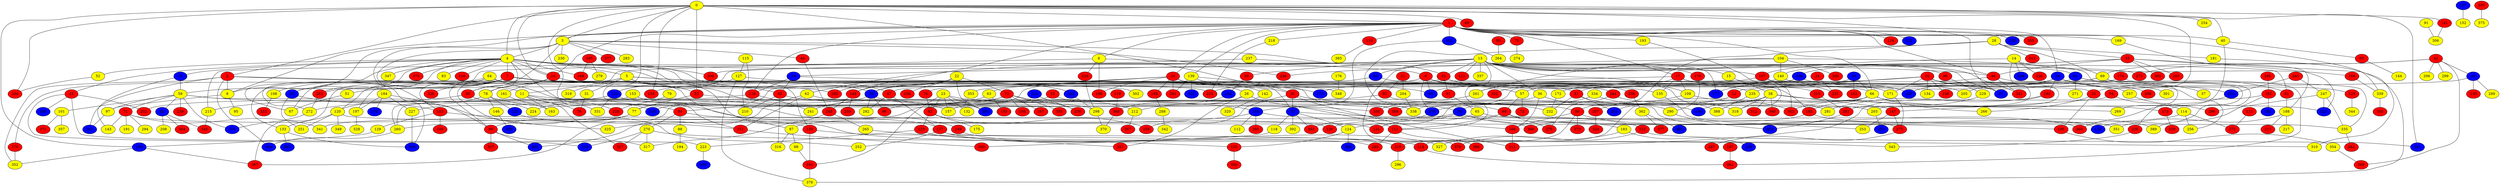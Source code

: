 graph {
0 [style = filled fillcolor = yellow];
1 [style = filled fillcolor = red];
2 [style = filled fillcolor = red];
3 [style = filled fillcolor = yellow];
4 [style = filled fillcolor = yellow];
5 [style = filled fillcolor = yellow];
6 [style = filled fillcolor = yellow];
7 [style = filled fillcolor = red];
8 [style = filled fillcolor = yellow];
9 [style = filled fillcolor = red];
10 [style = filled fillcolor = red];
11 [style = filled fillcolor = yellow];
12 [style = filled fillcolor = red];
13 [style = filled fillcolor = yellow];
14 [style = filled fillcolor = yellow];
15 [style = filled fillcolor = yellow];
16 [style = filled fillcolor = blue];
17 [style = filled fillcolor = red];
18 [style = filled fillcolor = blue];
19 [style = filled fillcolor = red];
20 [style = filled fillcolor = red];
21 [style = filled fillcolor = red];
22 [style = filled fillcolor = yellow];
23 [style = filled fillcolor = yellow];
24 [style = filled fillcolor = red];
25 [style = filled fillcolor = red];
26 [style = filled fillcolor = yellow];
27 [style = filled fillcolor = blue];
28 [style = filled fillcolor = yellow];
29 [style = filled fillcolor = red];
30 [style = filled fillcolor = red];
31 [style = filled fillcolor = yellow];
32 [style = filled fillcolor = red];
33 [style = filled fillcolor = red];
34 [style = filled fillcolor = blue];
35 [style = filled fillcolor = blue];
36 [style = filled fillcolor = yellow];
37 [style = filled fillcolor = yellow];
38 [style = filled fillcolor = yellow];
39 [style = filled fillcolor = blue];
40 [style = filled fillcolor = yellow];
41 [style = filled fillcolor = red];
42 [style = filled fillcolor = red];
43 [style = filled fillcolor = red];
44 [style = filled fillcolor = red];
45 [style = filled fillcolor = red];
46 [style = filled fillcolor = red];
47 [style = filled fillcolor = red];
48 [style = filled fillcolor = blue];
49 [style = filled fillcolor = blue];
50 [style = filled fillcolor = blue];
51 [style = filled fillcolor = yellow];
52 [style = filled fillcolor = yellow];
53 [style = filled fillcolor = red];
54 [style = filled fillcolor = blue];
55 [style = filled fillcolor = red];
56 [style = filled fillcolor = red];
57 [style = filled fillcolor = yellow];
58 [style = filled fillcolor = red];
59 [style = filled fillcolor = yellow];
60 [style = filled fillcolor = blue];
61 [style = filled fillcolor = red];
62 [style = filled fillcolor = yellow];
63 [style = filled fillcolor = yellow];
64 [style = filled fillcolor = yellow];
65 [style = filled fillcolor = yellow];
66 [style = filled fillcolor = yellow];
67 [style = filled fillcolor = yellow];
68 [style = filled fillcolor = red];
69 [style = filled fillcolor = yellow];
70 [style = filled fillcolor = blue];
71 [style = filled fillcolor = red];
72 [style = filled fillcolor = red];
73 [style = filled fillcolor = red];
74 [style = filled fillcolor = red];
75 [style = filled fillcolor = red];
76 [style = filled fillcolor = red];
77 [style = filled fillcolor = yellow];
78 [style = filled fillcolor = yellow];
79 [style = filled fillcolor = yellow];
80 [style = filled fillcolor = red];
81 [style = filled fillcolor = red];
82 [style = filled fillcolor = blue];
83 [style = filled fillcolor = yellow];
84 [style = filled fillcolor = red];
85 [style = filled fillcolor = red];
86 [style = filled fillcolor = blue];
87 [style = filled fillcolor = yellow];
88 [style = filled fillcolor = yellow];
89 [style = filled fillcolor = red];
90 [style = filled fillcolor = red];
91 [style = filled fillcolor = yellow];
92 [style = filled fillcolor = red];
93 [style = filled fillcolor = red];
94 [style = filled fillcolor = red];
95 [style = filled fillcolor = yellow];
96 [style = filled fillcolor = red];
97 [style = filled fillcolor = yellow];
98 [style = filled fillcolor = yellow];
99 [style = filled fillcolor = red];
100 [style = filled fillcolor = blue];
101 [style = filled fillcolor = yellow];
102 [style = filled fillcolor = blue];
103 [style = filled fillcolor = red];
104 [style = filled fillcolor = yellow];
105 [style = filled fillcolor = blue];
106 [style = filled fillcolor = blue];
107 [style = filled fillcolor = red];
108 [style = filled fillcolor = yellow];
109 [style = filled fillcolor = yellow];
110 [style = filled fillcolor = red];
111 [style = filled fillcolor = red];
112 [style = filled fillcolor = yellow];
113 [style = filled fillcolor = red];
114 [style = filled fillcolor = yellow];
115 [style = filled fillcolor = yellow];
116 [style = filled fillcolor = red];
117 [style = filled fillcolor = blue];
118 [style = filled fillcolor = yellow];
119 [style = filled fillcolor = red];
120 [style = filled fillcolor = yellow];
121 [style = filled fillcolor = blue];
122 [style = filled fillcolor = red];
123 [style = filled fillcolor = red];
124 [style = filled fillcolor = yellow];
125 [style = filled fillcolor = blue];
126 [style = filled fillcolor = blue];
127 [style = filled fillcolor = yellow];
128 [style = filled fillcolor = red];
129 [style = filled fillcolor = yellow];
130 [style = filled fillcolor = red];
131 [style = filled fillcolor = red];
132 [style = filled fillcolor = yellow];
133 [style = filled fillcolor = yellow];
134 [style = filled fillcolor = yellow];
135 [style = filled fillcolor = yellow];
136 [style = filled fillcolor = red];
137 [style = filled fillcolor = red];
138 [style = filled fillcolor = red];
139 [style = filled fillcolor = yellow];
140 [style = filled fillcolor = yellow];
141 [style = filled fillcolor = red];
142 [style = filled fillcolor = yellow];
143 [style = filled fillcolor = yellow];
144 [style = filled fillcolor = yellow];
145 [style = filled fillcolor = blue];
146 [style = filled fillcolor = yellow];
147 [style = filled fillcolor = red];
148 [style = filled fillcolor = red];
149 [style = filled fillcolor = red];
150 [style = filled fillcolor = red];
151 [style = filled fillcolor = red];
152 [style = filled fillcolor = yellow];
153 [style = filled fillcolor = yellow];
154 [style = filled fillcolor = blue];
155 [style = filled fillcolor = red];
156 [style = filled fillcolor = red];
157 [style = filled fillcolor = yellow];
158 [style = filled fillcolor = blue];
159 [style = filled fillcolor = red];
160 [style = filled fillcolor = red];
161 [style = filled fillcolor = yellow];
162 [style = filled fillcolor = red];
163 [style = filled fillcolor = yellow];
164 [style = filled fillcolor = red];
165 [style = filled fillcolor = red];
166 [style = filled fillcolor = red];
167 [style = filled fillcolor = red];
168 [style = filled fillcolor = red];
169 [style = filled fillcolor = yellow];
170 [style = filled fillcolor = red];
171 [style = filled fillcolor = yellow];
172 [style = filled fillcolor = yellow];
173 [style = filled fillcolor = red];
174 [style = filled fillcolor = red];
175 [style = filled fillcolor = yellow];
176 [style = filled fillcolor = yellow];
177 [style = filled fillcolor = blue];
178 [style = filled fillcolor = red];
179 [style = filled fillcolor = blue];
180 [style = filled fillcolor = blue];
181 [style = filled fillcolor = yellow];
182 [style = filled fillcolor = red];
183 [style = filled fillcolor = yellow];
184 [style = filled fillcolor = yellow];
185 [style = filled fillcolor = red];
186 [style = filled fillcolor = red];
187 [style = filled fillcolor = red];
188 [style = filled fillcolor = yellow];
189 [style = filled fillcolor = blue];
190 [style = filled fillcolor = red];
191 [style = filled fillcolor = yellow];
192 [style = filled fillcolor = red];
193 [style = filled fillcolor = yellow];
194 [style = filled fillcolor = yellow];
195 [style = filled fillcolor = red];
196 [style = filled fillcolor = red];
197 [style = filled fillcolor = yellow];
198 [style = filled fillcolor = red];
199 [style = filled fillcolor = red];
200 [style = filled fillcolor = red];
201 [style = filled fillcolor = blue];
202 [style = filled fillcolor = red];
203 [style = filled fillcolor = yellow];
204 [style = filled fillcolor = yellow];
205 [style = filled fillcolor = yellow];
206 [style = filled fillcolor = yellow];
207 [style = filled fillcolor = red];
208 [style = filled fillcolor = yellow];
209 [style = filled fillcolor = red];
210 [style = filled fillcolor = yellow];
211 [style = filled fillcolor = red];
212 [style = filled fillcolor = yellow];
213 [style = filled fillcolor = red];
214 [style = filled fillcolor = red];
215 [style = filled fillcolor = yellow];
216 [style = filled fillcolor = red];
217 [style = filled fillcolor = yellow];
218 [style = filled fillcolor = yellow];
219 [style = filled fillcolor = red];
220 [style = filled fillcolor = red];
221 [style = filled fillcolor = blue];
222 [style = filled fillcolor = red];
223 [style = filled fillcolor = yellow];
224 [style = filled fillcolor = yellow];
225 [style = filled fillcolor = red];
226 [style = filled fillcolor = red];
227 [style = filled fillcolor = yellow];
228 [style = filled fillcolor = red];
229 [style = filled fillcolor = yellow];
230 [style = filled fillcolor = yellow];
231 [style = filled fillcolor = red];
232 [style = filled fillcolor = yellow];
233 [style = filled fillcolor = blue];
234 [style = filled fillcolor = red];
235 [style = filled fillcolor = yellow];
236 [style = filled fillcolor = red];
237 [style = filled fillcolor = yellow];
238 [style = filled fillcolor = red];
239 [style = filled fillcolor = red];
240 [style = filled fillcolor = red];
241 [style = filled fillcolor = yellow];
242 [style = filled fillcolor = blue];
243 [style = filled fillcolor = blue];
244 [style = filled fillcolor = red];
245 [style = filled fillcolor = red];
246 [style = filled fillcolor = red];
247 [style = filled fillcolor = yellow];
248 [style = filled fillcolor = red];
249 [style = filled fillcolor = blue];
250 [style = filled fillcolor = blue];
251 [style = filled fillcolor = yellow];
252 [style = filled fillcolor = yellow];
253 [style = filled fillcolor = yellow];
254 [style = filled fillcolor = yellow];
255 [style = filled fillcolor = blue];
256 [style = filled fillcolor = yellow];
257 [style = filled fillcolor = yellow];
258 [style = filled fillcolor = red];
259 [style = filled fillcolor = red];
260 [style = filled fillcolor = yellow];
261 [style = filled fillcolor = yellow];
262 [style = filled fillcolor = red];
263 [style = filled fillcolor = red];
264 [style = filled fillcolor = yellow];
265 [style = filled fillcolor = yellow];
266 [style = filled fillcolor = yellow];
267 [style = filled fillcolor = red];
268 [style = filled fillcolor = blue];
269 [style = filled fillcolor = yellow];
270 [style = filled fillcolor = yellow];
271 [style = filled fillcolor = yellow];
272 [style = filled fillcolor = yellow];
273 [style = filled fillcolor = red];
274 [style = filled fillcolor = yellow];
275 [style = filled fillcolor = red];
276 [style = filled fillcolor = red];
277 [style = filled fillcolor = red];
278 [style = filled fillcolor = blue];
279 [style = filled fillcolor = yellow];
280 [style = filled fillcolor = red];
281 [style = filled fillcolor = yellow];
282 [style = filled fillcolor = yellow];
283 [style = filled fillcolor = yellow];
284 [style = filled fillcolor = blue];
285 [style = filled fillcolor = red];
286 [style = filled fillcolor = red];
287 [style = filled fillcolor = red];
288 [style = filled fillcolor = yellow];
289 [style = filled fillcolor = yellow];
290 [style = filled fillcolor = yellow];
291 [style = filled fillcolor = red];
292 [style = filled fillcolor = blue];
293 [style = filled fillcolor = red];
294 [style = filled fillcolor = yellow];
295 [style = filled fillcolor = red];
296 [style = filled fillcolor = yellow];
297 [style = filled fillcolor = red];
298 [style = filled fillcolor = yellow];
299 [style = filled fillcolor = yellow];
300 [style = filled fillcolor = red];
301 [style = filled fillcolor = yellow];
302 [style = filled fillcolor = yellow];
303 [style = filled fillcolor = blue];
304 [style = filled fillcolor = blue];
305 [style = filled fillcolor = red];
306 [style = filled fillcolor = yellow];
307 [style = filled fillcolor = red];
308 [style = filled fillcolor = red];
309 [style = filled fillcolor = blue];
310 [style = filled fillcolor = yellow];
311 [style = filled fillcolor = red];
312 [style = filled fillcolor = red];
313 [style = filled fillcolor = blue];
314 [style = filled fillcolor = blue];
315 [style = filled fillcolor = red];
316 [style = filled fillcolor = yellow];
317 [style = filled fillcolor = yellow];
318 [style = filled fillcolor = yellow];
319 [style = filled fillcolor = yellow];
320 [style = filled fillcolor = yellow];
321 [style = filled fillcolor = red];
322 [style = filled fillcolor = blue];
323 [style = filled fillcolor = blue];
324 [style = filled fillcolor = red];
325 [style = filled fillcolor = yellow];
326 [style = filled fillcolor = red];
327 [style = filled fillcolor = yellow];
328 [style = filled fillcolor = yellow];
329 [style = filled fillcolor = red];
330 [style = filled fillcolor = red];
331 [style = filled fillcolor = yellow];
332 [style = filled fillcolor = red];
333 [style = filled fillcolor = red];
334 [style = filled fillcolor = yellow];
335 [style = filled fillcolor = yellow];
336 [style = filled fillcolor = red];
337 [style = filled fillcolor = yellow];
338 [style = filled fillcolor = yellow];
339 [style = filled fillcolor = yellow];
340 [style = filled fillcolor = red];
341 [style = filled fillcolor = yellow];
342 [style = filled fillcolor = yellow];
343 [style = filled fillcolor = yellow];
344 [style = filled fillcolor = yellow];
345 [style = filled fillcolor = red];
346 [style = filled fillcolor = blue];
347 [style = filled fillcolor = yellow];
348 [style = filled fillcolor = yellow];
349 [style = filled fillcolor = yellow];
350 [style = filled fillcolor = red];
351 [style = filled fillcolor = yellow];
352 [style = filled fillcolor = yellow];
353 [style = filled fillcolor = yellow];
354 [style = filled fillcolor = yellow];
355 [style = filled fillcolor = red];
356 [style = filled fillcolor = red];
357 [style = filled fillcolor = yellow];
358 [style = filled fillcolor = blue];
359 [style = filled fillcolor = red];
360 [style = filled fillcolor = red];
361 [style = filled fillcolor = blue];
362 [style = filled fillcolor = yellow];
363 [style = filled fillcolor = red];
364 [style = filled fillcolor = red];
365 [style = filled fillcolor = blue];
366 [style = filled fillcolor = red];
367 [style = filled fillcolor = red];
368 [style = filled fillcolor = red];
369 [style = filled fillcolor = red];
370 [style = filled fillcolor = yellow];
371 [style = filled fillcolor = red];
372 [style = filled fillcolor = red];
373 [style = filled fillcolor = red];
374 [style = filled fillcolor = red];
375 [style = filled fillcolor = yellow];
376 [style = filled fillcolor = yellow];
377 [style = filled fillcolor = red];
378 [style = filled fillcolor = red];
379 [style = filled fillcolor = blue];
380 [style = filled fillcolor = red];
381 [style = filled fillcolor = red];
382 [style = filled fillcolor = red];
383 [style = filled fillcolor = blue];
384 [style = filled fillcolor = blue];
385 [style = filled fillcolor = yellow];
386 [style = filled fillcolor = red];
387 [style = filled fillcolor = red];
388 [style = filled fillcolor = yellow];
389 [style = filled fillcolor = yellow];
390 [style = filled fillcolor = blue];
391 [style = filled fillcolor = blue];
392 [style = filled fillcolor = yellow];
393 [style = filled fillcolor = red];
394 [style = filled fillcolor = red];
395 [style = filled fillcolor = red];
0 -- 4;
0 -- 3;
0 -- 2;
0 -- 1;
0 -- 19;
0 -- 25;
0 -- 27;
0 -- 30;
0 -- 40;
0 -- 53;
0 -- 87;
0 -- 89;
0 -- 138;
0 -- 141;
0 -- 189;
0 -- 234;
0 -- 254;
0 -- 331;
0 -- 361;
1 -- 3;
1 -- 6;
1 -- 8;
1 -- 17;
1 -- 19;
1 -- 20;
1 -- 34;
1 -- 40;
1 -- 46;
1 -- 66;
1 -- 75;
1 -- 102;
1 -- 110;
1 -- 116;
1 -- 121;
1 -- 128;
1 -- 139;
1 -- 149;
1 -- 169;
1 -- 193;
1 -- 218;
1 -- 233;
1 -- 309;
1 -- 339;
1 -- 355;
2 -- 8;
2 -- 11;
2 -- 201;
2 -- 225;
2 -- 304;
2 -- 352;
3 -- 4;
3 -- 8;
3 -- 32;
3 -- 44;
3 -- 56;
3 -- 103;
3 -- 230;
3 -- 246;
3 -- 277;
3 -- 283;
4 -- 5;
4 -- 7;
4 -- 19;
4 -- 35;
4 -- 43;
4 -- 45;
4 -- 46;
4 -- 47;
4 -- 50;
4 -- 52;
4 -- 67;
4 -- 78;
4 -- 83;
4 -- 145;
4 -- 159;
4 -- 168;
4 -- 200;
4 -- 216;
4 -- 263;
4 -- 295;
4 -- 347;
4 -- 374;
5 -- 30;
5 -- 31;
5 -- 68;
5 -- 155;
5 -- 157;
5 -- 170;
5 -- 197;
5 -- 244;
5 -- 319;
5 -- 367;
7 -- 25;
7 -- 41;
7 -- 50;
7 -- 53;
7 -- 59;
7 -- 67;
7 -- 99;
7 -- 120;
7 -- 131;
7 -- 179;
7 -- 252;
7 -- 326;
6 -- 9;
6 -- 11;
6 -- 190;
6 -- 220;
8 -- 95;
8 -- 97;
9 -- 49;
9 -- 57;
9 -- 74;
9 -- 135;
9 -- 235;
9 -- 379;
9 -- 388;
10 -- 12;
10 -- 27;
10 -- 41;
10 -- 134;
10 -- 148;
10 -- 171;
10 -- 177;
10 -- 203;
10 -- 256;
11 -- 76;
11 -- 163;
11 -- 228;
11 -- 287;
11 -- 298;
12 -- 242;
13 -- 15;
13 -- 18;
13 -- 27;
13 -- 29;
13 -- 32;
13 -- 36;
13 -- 60;
13 -- 62;
13 -- 81;
13 -- 86;
13 -- 90;
13 -- 107;
13 -- 109;
13 -- 111;
13 -- 122;
13 -- 158;
13 -- 177;
13 -- 178;
13 -- 200;
13 -- 215;
13 -- 321;
13 -- 337;
13 -- 378;
14 -- 107;
14 -- 186;
14 -- 226;
14 -- 268;
14 -- 381;
15 -- 38;
16 -- 57;
16 -- 66;
16 -- 162;
17 -- 47;
17 -- 109;
17 -- 135;
17 -- 205;
17 -- 257;
17 -- 332;
18 -- 45;
18 -- 128;
18 -- 302;
19 -- 39;
19 -- 49;
19 -- 56;
19 -- 78;
19 -- 161;
20 -- 26;
20 -- 39;
20 -- 63;
20 -- 70;
20 -- 185;
20 -- 190;
20 -- 195;
20 -- 291;
20 -- 315;
20 -- 353;
21 -- 92;
21 -- 204;
22 -- 39;
22 -- 72;
22 -- 149;
22 -- 156;
22 -- 295;
22 -- 303;
23 -- 93;
23 -- 132;
23 -- 157;
23 -- 164;
23 -- 212;
23 -- 303;
24 -- 231;
25 -- 196;
25 -- 266;
26 -- 111;
26 -- 212;
26 -- 297;
28 -- 33;
28 -- 54;
28 -- 58;
28 -- 69;
28 -- 181;
28 -- 311;
29 -- 284;
30 -- 70;
30 -- 211;
30 -- 232;
30 -- 258;
31 -- 76;
32 -- 61;
32 -- 126;
32 -- 138;
32 -- 171;
33 -- 46;
33 -- 106;
33 -- 140;
33 -- 293;
33 -- 300;
33 -- 323;
33 -- 376;
34 -- 37;
34 -- 172;
34 -- 192;
34 -- 205;
34 -- 250;
35 -- 59;
35 -- 143;
36 -- 100;
36 -- 166;
36 -- 367;
38 -- 54;
38 -- 100;
38 -- 147;
38 -- 269;
38 -- 312;
38 -- 318;
38 -- 340;
38 -- 364;
39 -- 58;
39 -- 96;
39 -- 145;
39 -- 282;
40 -- 85;
40 -- 269;
41 -- 232;
41 -- 242;
41 -- 318;
42 -- 48;
42 -- 69;
42 -- 206;
42 -- 273;
42 -- 299;
42 -- 369;
43 -- 180;
43 -- 202;
43 -- 223;
43 -- 313;
44 -- 248;
45 -- 210;
45 -- 316;
45 -- 356;
46 -- 49;
46 -- 236;
46 -- 321;
47 -- 137;
47 -- 282;
48 -- 51;
48 -- 130;
48 -- 289;
50 -- 103;
50 -- 251;
51 -- 67;
52 -- 234;
53 -- 77;
53 -- 105;
54 -- 87;
54 -- 131;
54 -- 183;
54 -- 196;
55 -- 84;
55 -- 338;
56 -- 215;
56 -- 224;
57 -- 68;
57 -- 73;
58 -- 166;
58 -- 219;
58 -- 360;
58 -- 373;
59 -- 71;
59 -- 82;
59 -- 97;
59 -- 101;
59 -- 239;
59 -- 240;
59 -- 275;
59 -- 314;
60 -- 77;
60 -- 81;
60 -- 262;
60 -- 271;
61 -- 65;
62 -- 151;
62 -- 290;
62 -- 391;
63 -- 150;
63 -- 224;
64 -- 66;
64 -- 99;
64 -- 108;
64 -- 133;
64 -- 151;
65 -- 131;
65 -- 154;
66 -- 173;
66 -- 185;
66 -- 214;
66 -- 266;
66 -- 341;
68 -- 111;
68 -- 253;
68 -- 276;
69 -- 126;
69 -- 154;
69 -- 179;
69 -- 329;
70 -- 118;
70 -- 124;
70 -- 222;
70 -- 392;
70 -- 393;
71 -- 143;
71 -- 159;
71 -- 191;
71 -- 294;
71 -- 341;
72 -- 167;
72 -- 198;
72 -- 202;
72 -- 227;
72 -- 238;
72 -- 241;
72 -- 395;
74 -- 93;
75 -- 274;
77 -- 99;
77 -- 260;
78 -- 84;
78 -- 120;
78 -- 125;
78 -- 146;
79 -- 228;
80 -- 264;
81 -- 188;
82 -- 208;
82 -- 345;
82 -- 394;
84 -- 88;
84 -- 137;
84 -- 270;
85 -- 144;
86 -- 96;
86 -- 336;
87 -- 98;
87 -- 316;
88 -- 194;
90 -- 229;
91 -- 306;
92 -- 157;
92 -- 203;
93 -- 123;
93 -- 175;
93 -- 258;
94 -- 114;
94 -- 147;
97 -- 201;
98 -- 164;
99 -- 307;
99 -- 317;
99 -- 391;
101 -- 357;
101 -- 371;
102 -- 105;
102 -- 264;
103 -- 129;
103 -- 136;
103 -- 199;
104 -- 140;
104 -- 173;
104 -- 246;
104 -- 261;
104 -- 330;
105 -- 112;
105 -- 280;
105 -- 325;
105 -- 366;
106 -- 124;
106 -- 261;
106 -- 301;
107 -- 231;
107 -- 263;
107 -- 363;
108 -- 333;
109 -- 207;
109 -- 281;
110 -- 385;
111 -- 285;
111 -- 386;
113 -- 372;
114 -- 136;
114 -- 256;
114 -- 372;
115 -- 127;
115 -- 210;
117 -- 152;
118 -- 380;
119 -- 368;
120 -- 133;
120 -- 251;
120 -- 335;
120 -- 349;
123 -- 223;
123 -- 285;
124 -- 155;
124 -- 390;
125 -- 151;
127 -- 158;
127 -- 243;
127 -- 376;
128 -- 241;
128 -- 260;
129 -- 189;
133 -- 309;
133 -- 383;
135 -- 351;
137 -- 219;
137 -- 252;
137 -- 310;
139 -- 142;
139 -- 291;
139 -- 322;
139 -- 348;
140 -- 225;
140 -- 308;
141 -- 306;
142 -- 320;
146 -- 358;
147 -- 253;
147 -- 275;
149 -- 248;
149 -- 259;
151 -- 380;
153 -- 260;
153 -- 364;
155 -- 359;
158 -- 166;
158 -- 272;
158 -- 331;
159 -- 164;
159 -- 214;
160 -- 182;
161 -- 163;
164 -- 376;
165 -- 168;
165 -- 279;
166 -- 211;
169 -- 188;
170 -- 352;
171 -- 275;
172 -- 232;
173 -- 209;
174 -- 235;
174 -- 335;
176 -- 348;
178 -- 290;
181 -- 310;
182 -- 292;
182 -- 338;
182 -- 389;
183 -- 249;
183 -- 327;
184 -- 197;
184 -- 227;
184 -- 278;
184 -- 325;
185 -- 366;
185 -- 389;
186 -- 339;
187 -- 262;
188 -- 213;
188 -- 217;
188 -- 351;
189 -- 352;
189 -- 367;
192 -- 211;
192 -- 281;
193 -- 318;
195 -- 288;
196 -- 354;
197 -- 328;
203 -- 255;
204 -- 338;
207 -- 324;
212 -- 267;
214 -- 262;
215 -- 345;
218 -- 225;
219 -- 296;
220 -- 298;
221 -- 238;
222 -- 361;
222 -- 378;
223 -- 346;
227 -- 309;
229 -- 363;
235 -- 388;
236 -- 343;
237 -- 272;
237 -- 273;
240 -- 327;
243 -- 298;
244 -- 276;
244 -- 323;
245 -- 247;
245 -- 250;
247 -- 286;
247 -- 323;
247 -- 335;
248 -- 265;
248 -- 317;
250 -- 360;
257 -- 286;
260 -- 304;
261 -- 356;
263 -- 272;
265 -- 297;
270 -- 287;
270 -- 313;
270 -- 317;
270 -- 343;
272 -- 314;
275 -- 387;
284 -- 368;
288 -- 342;
290 -- 384;
298 -- 370;
305 -- 375;
315 -- 381;
329 -- 344;
334 -- 363;
334 -- 379;
335 -- 382;
336 -- 362;
339 -- 350;
354 -- 369;
362 -- 365;
362 -- 377;
368 -- 370;
379 -- 393;
381 -- 384;
}
